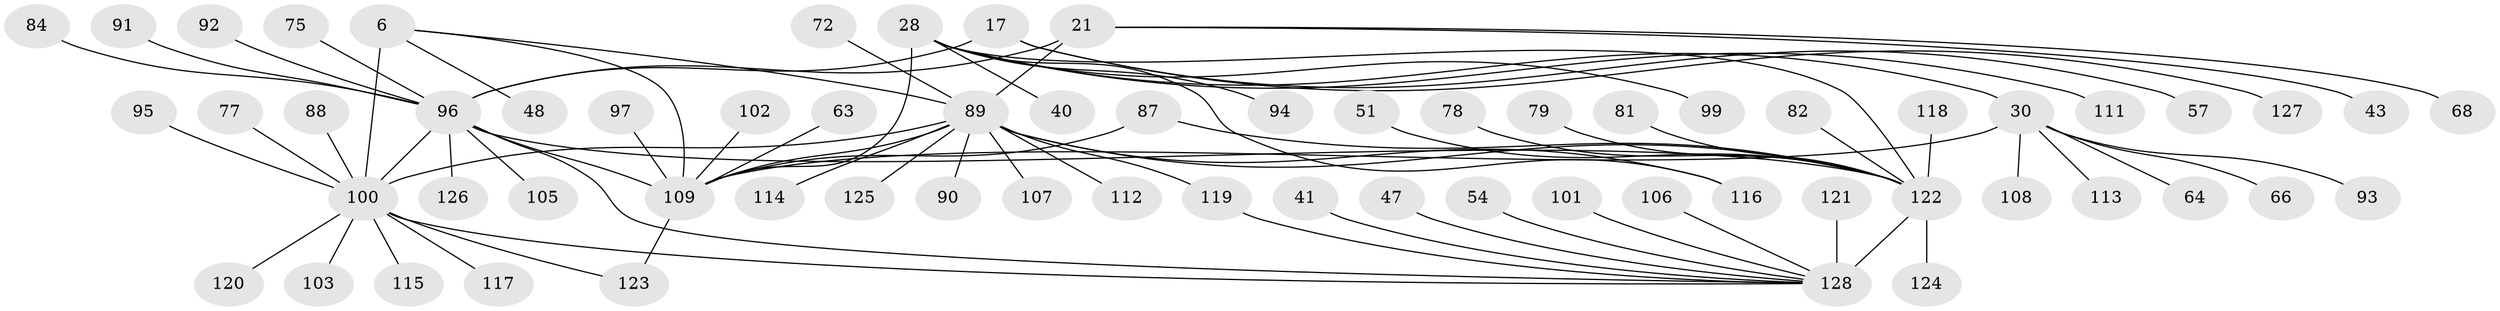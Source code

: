 // original degree distribution, {5: 0.0234375, 7: 0.0390625, 10: 0.046875, 12: 0.0078125, 8: 0.0625, 13: 0.015625, 11: 0.015625, 9: 0.0234375, 2: 0.140625, 1: 0.59375, 3: 0.0234375, 4: 0.0078125}
// Generated by graph-tools (version 1.1) at 2025/56/03/09/25 04:56:03]
// undirected, 64 vertices, 76 edges
graph export_dot {
graph [start="1"]
  node [color=gray90,style=filled];
  6 [super="+2+1"];
  17 [super="+16"];
  21 [super="+20"];
  28 [super="+26"];
  30 [super="+25"];
  40;
  41;
  43;
  47;
  48;
  51;
  54;
  57;
  63;
  64;
  66;
  68 [super="+60"];
  72 [super="+34"];
  75;
  77;
  78;
  79;
  81;
  82;
  84;
  87;
  88;
  89 [super="+24+67+59+61+70"];
  90;
  91 [super="+62"];
  92;
  93 [super="+80"];
  94;
  95;
  96 [super="+18+37+46+55"];
  97;
  99;
  100 [super="+69"];
  101;
  102;
  103;
  105;
  106;
  107 [super="+71"];
  108;
  109 [super="+65+29+42+45+50+56"];
  111 [super="+76"];
  112;
  113;
  114 [super="+74"];
  115 [super="+86"];
  116;
  117;
  118;
  119;
  120;
  121;
  122 [super="+98+104+12+32+36"];
  123 [super="+85"];
  124 [super="+31"];
  125;
  126 [super="+83"];
  127;
  128 [super="+110+10+38"];
  6 -- 48;
  6 -- 89 [weight=2];
  6 -- 109;
  6 -- 100 [weight=9];
  17 -- 57;
  17 -- 127;
  17 -- 96 [weight=8];
  21 -- 43;
  21 -- 68;
  21 -- 89 [weight=8];
  21 -- 96;
  28 -- 30 [weight=4];
  28 -- 40;
  28 -- 94;
  28 -- 99;
  28 -- 116;
  28 -- 122 [weight=2];
  28 -- 111;
  28 -- 109 [weight=4];
  30 -- 64;
  30 -- 66;
  30 -- 108;
  30 -- 113;
  30 -- 93;
  30 -- 109 [weight=4];
  41 -- 128;
  47 -- 128;
  51 -- 122;
  54 -- 128;
  63 -- 109;
  72 -- 89;
  75 -- 96;
  77 -- 100;
  78 -- 122;
  79 -- 122;
  81 -- 122;
  82 -- 122;
  84 -- 96;
  87 -- 122;
  87 -- 109;
  88 -- 100;
  89 -- 109;
  89 -- 114;
  89 -- 116;
  89 -- 119;
  89 -- 122 [weight=2];
  89 -- 125;
  89 -- 100;
  89 -- 107;
  89 -- 112;
  89 -- 90;
  91 -- 96;
  92 -- 96;
  95 -- 100;
  96 -- 122;
  96 -- 105;
  96 -- 109 [weight=2];
  96 -- 126;
  96 -- 128;
  96 -- 100;
  97 -- 109;
  100 -- 128;
  100 -- 103;
  100 -- 115;
  100 -- 117;
  100 -- 123;
  100 -- 120;
  101 -- 128;
  102 -- 109;
  106 -- 128;
  109 -- 123;
  118 -- 122;
  119 -- 128;
  121 -- 128;
  122 -- 124;
  122 -- 128 [weight=8];
}
